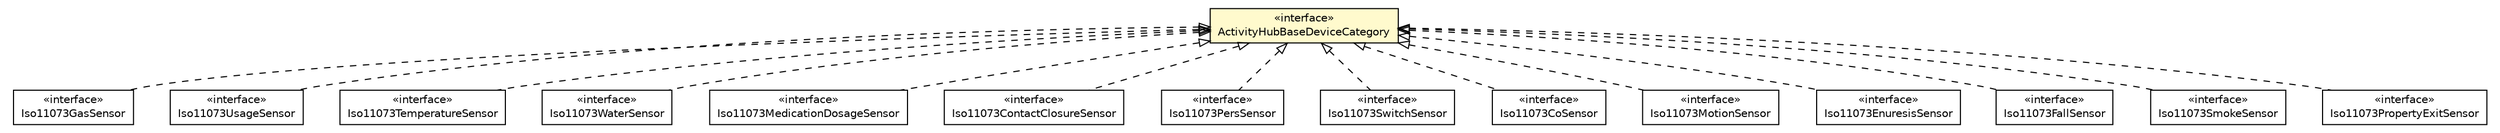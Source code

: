 #!/usr/local/bin/dot
#
# Class diagram 
# Generated by UMLGraph version R5_6-24-gf6e263 (http://www.umlgraph.org/)
#

digraph G {
	edge [fontname="Helvetica",fontsize=10,labelfontname="Helvetica",labelfontsize=10];
	node [fontname="Helvetica",fontsize=10,shape=plaintext];
	nodesep=0.25;
	ranksep=0.5;
	// org.universAAL.lddi.lib.activityhub.devicecategory.Iso11073GasSensor
	c2008656 [label=<<table title="org.universAAL.lddi.lib.activityhub.devicecategory.Iso11073GasSensor" border="0" cellborder="1" cellspacing="0" cellpadding="2" port="p" href="./Iso11073GasSensor.html">
		<tr><td><table border="0" cellspacing="0" cellpadding="1">
<tr><td align="center" balign="center"> &#171;interface&#187; </td></tr>
<tr><td align="center" balign="center"> Iso11073GasSensor </td></tr>
		</table></td></tr>
		</table>>, URL="./Iso11073GasSensor.html", fontname="Helvetica", fontcolor="black", fontsize=10.0];
	// org.universAAL.lddi.lib.activityhub.devicecategory.ActivityHubBaseDeviceCategory
	c2008659 [label=<<table title="org.universAAL.lddi.lib.activityhub.devicecategory.ActivityHubBaseDeviceCategory" border="0" cellborder="1" cellspacing="0" cellpadding="2" port="p" bgcolor="lemonChiffon" href="./ActivityHubBaseDeviceCategory.html">
		<tr><td><table border="0" cellspacing="0" cellpadding="1">
<tr><td align="center" balign="center"> &#171;interface&#187; </td></tr>
<tr><td align="center" balign="center"> ActivityHubBaseDeviceCategory </td></tr>
		</table></td></tr>
		</table>>, URL="./ActivityHubBaseDeviceCategory.html", fontname="Helvetica", fontcolor="black", fontsize=10.0];
	// org.universAAL.lddi.lib.activityhub.devicecategory.Iso11073UsageSensor
	c2008660 [label=<<table title="org.universAAL.lddi.lib.activityhub.devicecategory.Iso11073UsageSensor" border="0" cellborder="1" cellspacing="0" cellpadding="2" port="p" href="./Iso11073UsageSensor.html">
		<tr><td><table border="0" cellspacing="0" cellpadding="1">
<tr><td align="center" balign="center"> &#171;interface&#187; </td></tr>
<tr><td align="center" balign="center"> Iso11073UsageSensor </td></tr>
		</table></td></tr>
		</table>>, URL="./Iso11073UsageSensor.html", fontname="Helvetica", fontcolor="black", fontsize=10.0];
	// org.universAAL.lddi.lib.activityhub.devicecategory.Iso11073TemperatureSensor
	c2008661 [label=<<table title="org.universAAL.lddi.lib.activityhub.devicecategory.Iso11073TemperatureSensor" border="0" cellborder="1" cellspacing="0" cellpadding="2" port="p" href="./Iso11073TemperatureSensor.html">
		<tr><td><table border="0" cellspacing="0" cellpadding="1">
<tr><td align="center" balign="center"> &#171;interface&#187; </td></tr>
<tr><td align="center" balign="center"> Iso11073TemperatureSensor </td></tr>
		</table></td></tr>
		</table>>, URL="./Iso11073TemperatureSensor.html", fontname="Helvetica", fontcolor="black", fontsize=10.0];
	// org.universAAL.lddi.lib.activityhub.devicecategory.Iso11073WaterSensor
	c2008662 [label=<<table title="org.universAAL.lddi.lib.activityhub.devicecategory.Iso11073WaterSensor" border="0" cellborder="1" cellspacing="0" cellpadding="2" port="p" href="./Iso11073WaterSensor.html">
		<tr><td><table border="0" cellspacing="0" cellpadding="1">
<tr><td align="center" balign="center"> &#171;interface&#187; </td></tr>
<tr><td align="center" balign="center"> Iso11073WaterSensor </td></tr>
		</table></td></tr>
		</table>>, URL="./Iso11073WaterSensor.html", fontname="Helvetica", fontcolor="black", fontsize=10.0];
	// org.universAAL.lddi.lib.activityhub.devicecategory.Iso11073MedicationDosageSensor
	c2008663 [label=<<table title="org.universAAL.lddi.lib.activityhub.devicecategory.Iso11073MedicationDosageSensor" border="0" cellborder="1" cellspacing="0" cellpadding="2" port="p" href="./Iso11073MedicationDosageSensor.html">
		<tr><td><table border="0" cellspacing="0" cellpadding="1">
<tr><td align="center" balign="center"> &#171;interface&#187; </td></tr>
<tr><td align="center" balign="center"> Iso11073MedicationDosageSensor </td></tr>
		</table></td></tr>
		</table>>, URL="./Iso11073MedicationDosageSensor.html", fontname="Helvetica", fontcolor="black", fontsize=10.0];
	// org.universAAL.lddi.lib.activityhub.devicecategory.Iso11073ContactClosureSensor
	c2008664 [label=<<table title="org.universAAL.lddi.lib.activityhub.devicecategory.Iso11073ContactClosureSensor" border="0" cellborder="1" cellspacing="0" cellpadding="2" port="p" href="./Iso11073ContactClosureSensor.html">
		<tr><td><table border="0" cellspacing="0" cellpadding="1">
<tr><td align="center" balign="center"> &#171;interface&#187; </td></tr>
<tr><td align="center" balign="center"> Iso11073ContactClosureSensor </td></tr>
		</table></td></tr>
		</table>>, URL="./Iso11073ContactClosureSensor.html", fontname="Helvetica", fontcolor="black", fontsize=10.0];
	// org.universAAL.lddi.lib.activityhub.devicecategory.Iso11073PersSensor
	c2008665 [label=<<table title="org.universAAL.lddi.lib.activityhub.devicecategory.Iso11073PersSensor" border="0" cellborder="1" cellspacing="0" cellpadding="2" port="p" href="./Iso11073PersSensor.html">
		<tr><td><table border="0" cellspacing="0" cellpadding="1">
<tr><td align="center" balign="center"> &#171;interface&#187; </td></tr>
<tr><td align="center" balign="center"> Iso11073PersSensor </td></tr>
		</table></td></tr>
		</table>>, URL="./Iso11073PersSensor.html", fontname="Helvetica", fontcolor="black", fontsize=10.0];
	// org.universAAL.lddi.lib.activityhub.devicecategory.Iso11073SwitchSensor
	c2008666 [label=<<table title="org.universAAL.lddi.lib.activityhub.devicecategory.Iso11073SwitchSensor" border="0" cellborder="1" cellspacing="0" cellpadding="2" port="p" href="./Iso11073SwitchSensor.html">
		<tr><td><table border="0" cellspacing="0" cellpadding="1">
<tr><td align="center" balign="center"> &#171;interface&#187; </td></tr>
<tr><td align="center" balign="center"> Iso11073SwitchSensor </td></tr>
		</table></td></tr>
		</table>>, URL="./Iso11073SwitchSensor.html", fontname="Helvetica", fontcolor="black", fontsize=10.0];
	// org.universAAL.lddi.lib.activityhub.devicecategory.Iso11073CoSensor
	c2008667 [label=<<table title="org.universAAL.lddi.lib.activityhub.devicecategory.Iso11073CoSensor" border="0" cellborder="1" cellspacing="0" cellpadding="2" port="p" href="./Iso11073CoSensor.html">
		<tr><td><table border="0" cellspacing="0" cellpadding="1">
<tr><td align="center" balign="center"> &#171;interface&#187; </td></tr>
<tr><td align="center" balign="center"> Iso11073CoSensor </td></tr>
		</table></td></tr>
		</table>>, URL="./Iso11073CoSensor.html", fontname="Helvetica", fontcolor="black", fontsize=10.0];
	// org.universAAL.lddi.lib.activityhub.devicecategory.Iso11073MotionSensor
	c2008668 [label=<<table title="org.universAAL.lddi.lib.activityhub.devicecategory.Iso11073MotionSensor" border="0" cellborder="1" cellspacing="0" cellpadding="2" port="p" href="./Iso11073MotionSensor.html">
		<tr><td><table border="0" cellspacing="0" cellpadding="1">
<tr><td align="center" balign="center"> &#171;interface&#187; </td></tr>
<tr><td align="center" balign="center"> Iso11073MotionSensor </td></tr>
		</table></td></tr>
		</table>>, URL="./Iso11073MotionSensor.html", fontname="Helvetica", fontcolor="black", fontsize=10.0];
	// org.universAAL.lddi.lib.activityhub.devicecategory.Iso11073EnuresisSensor
	c2008669 [label=<<table title="org.universAAL.lddi.lib.activityhub.devicecategory.Iso11073EnuresisSensor" border="0" cellborder="1" cellspacing="0" cellpadding="2" port="p" href="./Iso11073EnuresisSensor.html">
		<tr><td><table border="0" cellspacing="0" cellpadding="1">
<tr><td align="center" balign="center"> &#171;interface&#187; </td></tr>
<tr><td align="center" balign="center"> Iso11073EnuresisSensor </td></tr>
		</table></td></tr>
		</table>>, URL="./Iso11073EnuresisSensor.html", fontname="Helvetica", fontcolor="black", fontsize=10.0];
	// org.universAAL.lddi.lib.activityhub.devicecategory.Iso11073FallSensor
	c2008670 [label=<<table title="org.universAAL.lddi.lib.activityhub.devicecategory.Iso11073FallSensor" border="0" cellborder="1" cellspacing="0" cellpadding="2" port="p" href="./Iso11073FallSensor.html">
		<tr><td><table border="0" cellspacing="0" cellpadding="1">
<tr><td align="center" balign="center"> &#171;interface&#187; </td></tr>
<tr><td align="center" balign="center"> Iso11073FallSensor </td></tr>
		</table></td></tr>
		</table>>, URL="./Iso11073FallSensor.html", fontname="Helvetica", fontcolor="black", fontsize=10.0];
	// org.universAAL.lddi.lib.activityhub.devicecategory.Iso11073SmokeSensor
	c2008671 [label=<<table title="org.universAAL.lddi.lib.activityhub.devicecategory.Iso11073SmokeSensor" border="0" cellborder="1" cellspacing="0" cellpadding="2" port="p" href="./Iso11073SmokeSensor.html">
		<tr><td><table border="0" cellspacing="0" cellpadding="1">
<tr><td align="center" balign="center"> &#171;interface&#187; </td></tr>
<tr><td align="center" balign="center"> Iso11073SmokeSensor </td></tr>
		</table></td></tr>
		</table>>, URL="./Iso11073SmokeSensor.html", fontname="Helvetica", fontcolor="black", fontsize=10.0];
	// org.universAAL.lddi.lib.activityhub.devicecategory.Iso11073PropertyExitSensor
	c2008672 [label=<<table title="org.universAAL.lddi.lib.activityhub.devicecategory.Iso11073PropertyExitSensor" border="0" cellborder="1" cellspacing="0" cellpadding="2" port="p" href="./Iso11073PropertyExitSensor.html">
		<tr><td><table border="0" cellspacing="0" cellpadding="1">
<tr><td align="center" balign="center"> &#171;interface&#187; </td></tr>
<tr><td align="center" balign="center"> Iso11073PropertyExitSensor </td></tr>
		</table></td></tr>
		</table>>, URL="./Iso11073PropertyExitSensor.html", fontname="Helvetica", fontcolor="black", fontsize=10.0];
	//org.universAAL.lddi.lib.activityhub.devicecategory.Iso11073GasSensor implements org.universAAL.lddi.lib.activityhub.devicecategory.ActivityHubBaseDeviceCategory
	c2008659:p -> c2008656:p [dir=back,arrowtail=empty,style=dashed];
	//org.universAAL.lddi.lib.activityhub.devicecategory.Iso11073UsageSensor implements org.universAAL.lddi.lib.activityhub.devicecategory.ActivityHubBaseDeviceCategory
	c2008659:p -> c2008660:p [dir=back,arrowtail=empty,style=dashed];
	//org.universAAL.lddi.lib.activityhub.devicecategory.Iso11073TemperatureSensor implements org.universAAL.lddi.lib.activityhub.devicecategory.ActivityHubBaseDeviceCategory
	c2008659:p -> c2008661:p [dir=back,arrowtail=empty,style=dashed];
	//org.universAAL.lddi.lib.activityhub.devicecategory.Iso11073WaterSensor implements org.universAAL.lddi.lib.activityhub.devicecategory.ActivityHubBaseDeviceCategory
	c2008659:p -> c2008662:p [dir=back,arrowtail=empty,style=dashed];
	//org.universAAL.lddi.lib.activityhub.devicecategory.Iso11073MedicationDosageSensor implements org.universAAL.lddi.lib.activityhub.devicecategory.ActivityHubBaseDeviceCategory
	c2008659:p -> c2008663:p [dir=back,arrowtail=empty,style=dashed];
	//org.universAAL.lddi.lib.activityhub.devicecategory.Iso11073ContactClosureSensor implements org.universAAL.lddi.lib.activityhub.devicecategory.ActivityHubBaseDeviceCategory
	c2008659:p -> c2008664:p [dir=back,arrowtail=empty,style=dashed];
	//org.universAAL.lddi.lib.activityhub.devicecategory.Iso11073PersSensor implements org.universAAL.lddi.lib.activityhub.devicecategory.ActivityHubBaseDeviceCategory
	c2008659:p -> c2008665:p [dir=back,arrowtail=empty,style=dashed];
	//org.universAAL.lddi.lib.activityhub.devicecategory.Iso11073SwitchSensor implements org.universAAL.lddi.lib.activityhub.devicecategory.ActivityHubBaseDeviceCategory
	c2008659:p -> c2008666:p [dir=back,arrowtail=empty,style=dashed];
	//org.universAAL.lddi.lib.activityhub.devicecategory.Iso11073CoSensor implements org.universAAL.lddi.lib.activityhub.devicecategory.ActivityHubBaseDeviceCategory
	c2008659:p -> c2008667:p [dir=back,arrowtail=empty,style=dashed];
	//org.universAAL.lddi.lib.activityhub.devicecategory.Iso11073MotionSensor implements org.universAAL.lddi.lib.activityhub.devicecategory.ActivityHubBaseDeviceCategory
	c2008659:p -> c2008668:p [dir=back,arrowtail=empty,style=dashed];
	//org.universAAL.lddi.lib.activityhub.devicecategory.Iso11073EnuresisSensor implements org.universAAL.lddi.lib.activityhub.devicecategory.ActivityHubBaseDeviceCategory
	c2008659:p -> c2008669:p [dir=back,arrowtail=empty,style=dashed];
	//org.universAAL.lddi.lib.activityhub.devicecategory.Iso11073FallSensor implements org.universAAL.lddi.lib.activityhub.devicecategory.ActivityHubBaseDeviceCategory
	c2008659:p -> c2008670:p [dir=back,arrowtail=empty,style=dashed];
	//org.universAAL.lddi.lib.activityhub.devicecategory.Iso11073SmokeSensor implements org.universAAL.lddi.lib.activityhub.devicecategory.ActivityHubBaseDeviceCategory
	c2008659:p -> c2008671:p [dir=back,arrowtail=empty,style=dashed];
	//org.universAAL.lddi.lib.activityhub.devicecategory.Iso11073PropertyExitSensor implements org.universAAL.lddi.lib.activityhub.devicecategory.ActivityHubBaseDeviceCategory
	c2008659:p -> c2008672:p [dir=back,arrowtail=empty,style=dashed];
}

